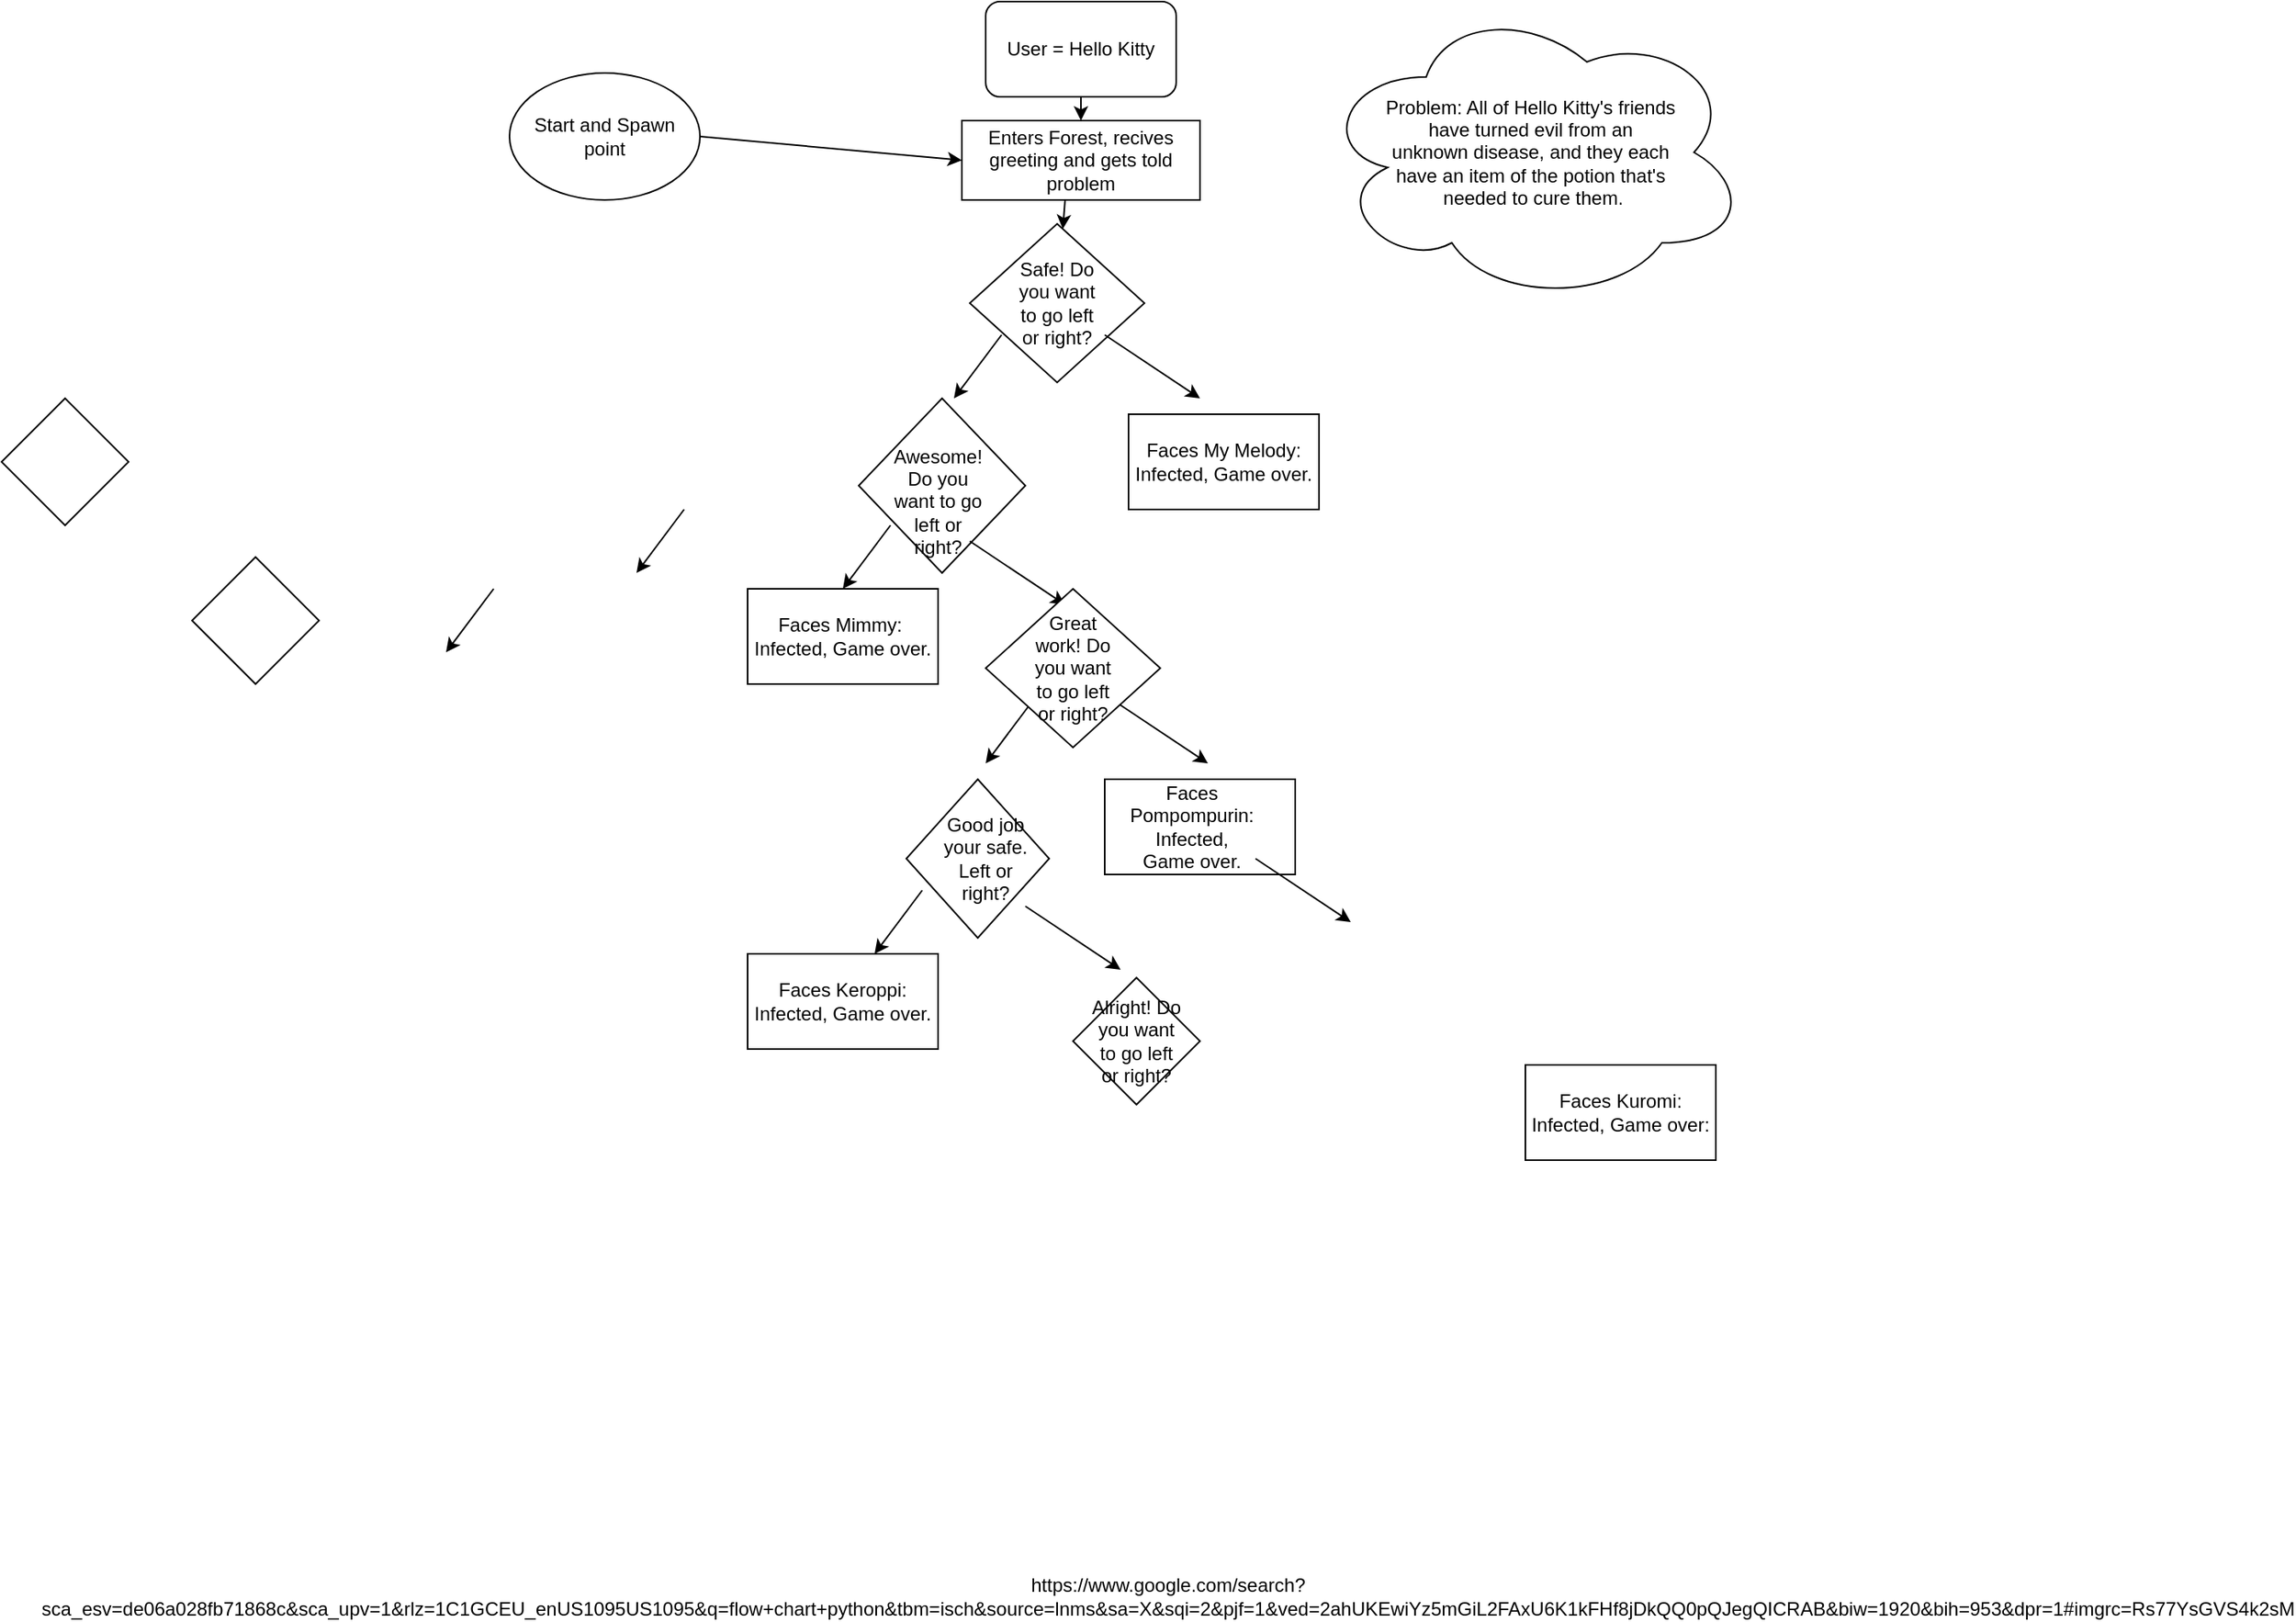 <mxfile version="24.2.5" type="github">
  <diagram name="Page-1" id="5LlEbIMTyORBuogDaFjC">
    <mxGraphModel dx="1525" dy="751" grid="1" gridSize="10" guides="1" tooltips="1" connect="1" arrows="1" fold="1" page="1" pageScale="1" pageWidth="850" pageHeight="1100" math="0" shadow="0">
      <root>
        <mxCell id="0" />
        <mxCell id="1" parent="0" />
        <mxCell id="_NxTg8_wLGh0XsBcsqda-1" value="User = Hello Kitty" style="rounded=1;whiteSpace=wrap;html=1;" parent="1" vertex="1">
          <mxGeometry x="330" y="10" width="120" height="60" as="geometry" />
        </mxCell>
        <mxCell id="_NxTg8_wLGh0XsBcsqda-2" value="" style="endArrow=classic;html=1;rounded=0;exitX=0.5;exitY=1;exitDx=0;exitDy=0;" parent="1" source="_NxTg8_wLGh0XsBcsqda-1" target="_NxTg8_wLGh0XsBcsqda-3" edge="1">
          <mxGeometry width="50" height="50" relative="1" as="geometry">
            <mxPoint x="400" y="430" as="sourcePoint" />
            <mxPoint x="390" y="190" as="targetPoint" />
          </mxGeometry>
        </mxCell>
        <mxCell id="_NxTg8_wLGh0XsBcsqda-3" value="Enters Forest, recives greeting and gets told problem" style="rounded=0;whiteSpace=wrap;html=1;" parent="1" vertex="1">
          <mxGeometry x="315" y="85" width="150" height="50" as="geometry" />
        </mxCell>
        <mxCell id="_NxTg8_wLGh0XsBcsqda-6" style="edgeStyle=orthogonalEdgeStyle;rounded=0;orthogonalLoop=1;jettySize=auto;html=1;exitX=0.5;exitY=1;exitDx=0;exitDy=0;" parent="1" edge="1">
          <mxGeometry relative="1" as="geometry">
            <mxPoint x="40" y="290" as="sourcePoint" />
            <mxPoint x="40" y="290" as="targetPoint" />
          </mxGeometry>
        </mxCell>
        <mxCell id="7879TOK5EqhNazuiK5TY-4" value="Faces My Melody:&lt;div&gt;Infected, Game over.&lt;/div&gt;" style="rounded=0;whiteSpace=wrap;html=1;" parent="1" vertex="1">
          <mxGeometry x="420" y="270" width="120" height="60" as="geometry" />
        </mxCell>
        <mxCell id="tEx5Qb1VozVaRzZuJDBV-4" value="Faces Mimmy:&amp;nbsp;&lt;div&gt;Infected, Game over.&lt;/div&gt;" style="rounded=0;whiteSpace=wrap;html=1;" parent="1" vertex="1">
          <mxGeometry x="180" y="380" width="120" height="60" as="geometry" />
        </mxCell>
        <mxCell id="tEx5Qb1VozVaRzZuJDBV-18" value="Faces Keroppi: Infected, Game over." style="rounded=0;whiteSpace=wrap;html=1;" parent="1" vertex="1">
          <mxGeometry x="180" y="610" width="120" height="60" as="geometry" />
        </mxCell>
        <mxCell id="GIQqniiIVt0HV621rGbp-3" value="Faces Kuromi: Infected, Game over:" style="rounded=0;whiteSpace=wrap;html=1;" parent="1" vertex="1">
          <mxGeometry x="670" y="680" width="120" height="60" as="geometry" />
        </mxCell>
        <mxCell id="GIQqniiIVt0HV621rGbp-4" value="" style="rounded=0;whiteSpace=wrap;html=1;" parent="1" vertex="1">
          <mxGeometry x="405" y="500" width="120" height="60" as="geometry" />
        </mxCell>
        <mxCell id="7PJfbnYGz-ancqn9hBVP-5" value="Start and Spawn point" style="ellipse;whiteSpace=wrap;html=1;" parent="1" vertex="1">
          <mxGeometry x="30" y="55" width="120" height="80" as="geometry" />
        </mxCell>
        <mxCell id="7PJfbnYGz-ancqn9hBVP-6" value="" style="endArrow=classic;html=1;rounded=0;exitX=1;exitY=0.5;exitDx=0;exitDy=0;entryX=0;entryY=0.5;entryDx=0;entryDy=0;" parent="1" source="7PJfbnYGz-ancqn9hBVP-5" target="_NxTg8_wLGh0XsBcsqda-3" edge="1">
          <mxGeometry width="50" height="50" relative="1" as="geometry">
            <mxPoint x="240" y="39.5" as="sourcePoint" />
            <mxPoint x="290" y="39.5" as="targetPoint" />
          </mxGeometry>
        </mxCell>
        <mxCell id="7PJfbnYGz-ancqn9hBVP-7" value="Problem: All of Hello Kitty&#39;s friends&amp;nbsp;&lt;div&gt;have turned evil from an&amp;nbsp;&lt;/div&gt;&lt;div&gt;unknown disease, and they each&amp;nbsp;&lt;/div&gt;&lt;div&gt;have an item of the potion that&#39;s&amp;nbsp;&lt;/div&gt;&lt;div&gt;needed to cure them.&lt;/div&gt;" style="ellipse;shape=cloud;whiteSpace=wrap;html=1;" parent="1" vertex="1">
          <mxGeometry x="540" y="10" width="270" height="190" as="geometry" />
        </mxCell>
        <mxCell id="7PJfbnYGz-ancqn9hBVP-8" value="" style="rhombus;whiteSpace=wrap;html=1;" parent="1" vertex="1">
          <mxGeometry x="320" y="150" width="110" height="100" as="geometry" />
        </mxCell>
        <mxCell id="7PJfbnYGz-ancqn9hBVP-9" value="https://www.google.com/search?sca_esv=de06a028fb71868c&amp;amp;sca_upv=1&amp;amp;rlz=1C1GCEU_enUS1095US1095&amp;amp;q=flow+chart+python&amp;amp;tbm=isch&amp;amp;source=lnms&amp;amp;sa=X&amp;amp;sqi=2&amp;amp;pjf=1&amp;amp;ved=2ahUKEwiYz5mGiL2FAxU6K1kFHf8jDkQQ0pQJegQICRAB&amp;amp;biw=1920&amp;amp;bih=953&amp;amp;dpr=1#imgrc=Rs77YsGVS4k2sM" style="text;strokeColor=none;align=center;fillColor=none;html=1;verticalAlign=middle;whiteSpace=wrap;rounded=0;" parent="1" vertex="1">
          <mxGeometry x="415" y="1000" width="60" height="30" as="geometry" />
        </mxCell>
        <mxCell id="7PJfbnYGz-ancqn9hBVP-10" value="Safe! Do you want to go left or right?" style="text;strokeColor=none;align=center;fillColor=none;html=1;verticalAlign=middle;whiteSpace=wrap;rounded=0;" parent="1" vertex="1">
          <mxGeometry x="345" y="185" width="60" height="30" as="geometry" />
        </mxCell>
        <mxCell id="7PJfbnYGz-ancqn9hBVP-11" value="" style="endArrow=classic;html=1;rounded=0;" parent="1" target="7PJfbnYGz-ancqn9hBVP-8" edge="1">
          <mxGeometry width="50" height="50" relative="1" as="geometry">
            <mxPoint x="380" y="135" as="sourcePoint" />
            <mxPoint x="380" y="155" as="targetPoint" />
          </mxGeometry>
        </mxCell>
        <mxCell id="7PJfbnYGz-ancqn9hBVP-13" value="" style="rhombus;whiteSpace=wrap;html=1;" parent="1" vertex="1">
          <mxGeometry x="-170" y="360" width="80" height="80" as="geometry" />
        </mxCell>
        <mxCell id="7PJfbnYGz-ancqn9hBVP-14" value="" style="rhombus;whiteSpace=wrap;html=1;" parent="1" vertex="1">
          <mxGeometry x="385" y="625" width="80" height="80" as="geometry" />
        </mxCell>
        <mxCell id="7PJfbnYGz-ancqn9hBVP-15" value="" style="rhombus;whiteSpace=wrap;html=1;" parent="1" vertex="1">
          <mxGeometry x="280" y="500" width="90" height="100" as="geometry" />
        </mxCell>
        <mxCell id="7PJfbnYGz-ancqn9hBVP-16" value="" style="rhombus;whiteSpace=wrap;html=1;" parent="1" vertex="1">
          <mxGeometry x="-290" y="260" width="80" height="80" as="geometry" />
        </mxCell>
        <mxCell id="7PJfbnYGz-ancqn9hBVP-17" value="" style="rhombus;whiteSpace=wrap;html=1;" parent="1" vertex="1">
          <mxGeometry x="250" y="260" width="105" height="110" as="geometry" />
        </mxCell>
        <mxCell id="7PJfbnYGz-ancqn9hBVP-18" value="" style="endArrow=classic;html=1;rounded=0;" parent="1" edge="1">
          <mxGeometry width="50" height="50" relative="1" as="geometry">
            <mxPoint x="405" y="220" as="sourcePoint" />
            <mxPoint x="465" y="260" as="targetPoint" />
            <Array as="points">
              <mxPoint x="465" y="260" />
            </Array>
          </mxGeometry>
        </mxCell>
        <mxCell id="7PJfbnYGz-ancqn9hBVP-20" value="" style="endArrow=classic;html=1;rounded=0;" parent="1" edge="1">
          <mxGeometry width="50" height="50" relative="1" as="geometry">
            <mxPoint x="500" y="550" as="sourcePoint" />
            <mxPoint x="560" y="590" as="targetPoint" />
            <Array as="points">
              <mxPoint x="560" y="590" />
            </Array>
          </mxGeometry>
        </mxCell>
        <mxCell id="7PJfbnYGz-ancqn9hBVP-21" value="" style="endArrow=classic;html=1;rounded=0;" parent="1" edge="1">
          <mxGeometry width="50" height="50" relative="1" as="geometry">
            <mxPoint x="340" y="220" as="sourcePoint" />
            <mxPoint x="310" y="260" as="targetPoint" />
            <Array as="points">
              <mxPoint x="310" y="260" />
            </Array>
          </mxGeometry>
        </mxCell>
        <mxCell id="7PJfbnYGz-ancqn9hBVP-22" value="" style="endArrow=classic;html=1;rounded=0;" parent="1" edge="1">
          <mxGeometry width="50" height="50" relative="1" as="geometry">
            <mxPoint x="320" y="350" as="sourcePoint" />
            <mxPoint x="380" y="390" as="targetPoint" />
            <Array as="points">
              <mxPoint x="380" y="390" />
            </Array>
          </mxGeometry>
        </mxCell>
        <mxCell id="7PJfbnYGz-ancqn9hBVP-23" value="" style="endArrow=classic;html=1;rounded=0;" parent="1" edge="1">
          <mxGeometry width="50" height="50" relative="1" as="geometry">
            <mxPoint x="410" y="450" as="sourcePoint" />
            <mxPoint x="470" y="490" as="targetPoint" />
            <Array as="points">
              <mxPoint x="470" y="490" />
            </Array>
          </mxGeometry>
        </mxCell>
        <mxCell id="7PJfbnYGz-ancqn9hBVP-24" value="Awesome! Do you want to go left or right?" style="text;strokeColor=none;align=center;fillColor=none;html=1;verticalAlign=middle;whiteSpace=wrap;rounded=0;" parent="1" vertex="1">
          <mxGeometry x="270" y="310" width="60" height="30" as="geometry" />
        </mxCell>
        <mxCell id="EOdqMSnJ5QibezlsffoA-1" value="" style="endArrow=classic;html=1;rounded=0;" edge="1" parent="1">
          <mxGeometry width="50" height="50" relative="1" as="geometry">
            <mxPoint x="270" y="340" as="sourcePoint" />
            <mxPoint x="240" y="380" as="targetPoint" />
            <Array as="points">
              <mxPoint x="240" y="380" />
            </Array>
          </mxGeometry>
        </mxCell>
        <mxCell id="EOdqMSnJ5QibezlsffoA-2" value="Faces Pompompurin:&lt;div&gt;Infected, Game over.&lt;/div&gt;" style="text;strokeColor=none;align=center;fillColor=none;html=1;verticalAlign=middle;whiteSpace=wrap;rounded=0;" vertex="1" parent="1">
          <mxGeometry x="430" y="515" width="60" height="30" as="geometry" />
        </mxCell>
        <mxCell id="EOdqMSnJ5QibezlsffoA-3" value="" style="endArrow=classic;html=1;rounded=0;" edge="1" parent="1">
          <mxGeometry width="50" height="50" relative="1" as="geometry">
            <mxPoint x="360" y="450" as="sourcePoint" />
            <mxPoint x="330" y="490" as="targetPoint" />
            <Array as="points">
              <mxPoint x="330" y="490" />
            </Array>
          </mxGeometry>
        </mxCell>
        <mxCell id="EOdqMSnJ5QibezlsffoA-4" value="" style="rhombus;whiteSpace=wrap;html=1;" vertex="1" parent="1">
          <mxGeometry x="330" y="380" width="110" height="100" as="geometry" />
        </mxCell>
        <mxCell id="EOdqMSnJ5QibezlsffoA-5" value="Great work! Do you want to go left or right?" style="text;strokeColor=none;align=center;fillColor=none;html=1;verticalAlign=middle;whiteSpace=wrap;rounded=0;" vertex="1" parent="1">
          <mxGeometry x="355" y="415" width="60" height="30" as="geometry" />
        </mxCell>
        <mxCell id="EOdqMSnJ5QibezlsffoA-6" value="" style="endArrow=classic;html=1;rounded=0;" edge="1" parent="1">
          <mxGeometry width="50" height="50" relative="1" as="geometry">
            <mxPoint x="355" y="580" as="sourcePoint" />
            <mxPoint x="415" y="620" as="targetPoint" />
            <Array as="points">
              <mxPoint x="415" y="620" />
            </Array>
          </mxGeometry>
        </mxCell>
        <mxCell id="EOdqMSnJ5QibezlsffoA-7" value="" style="endArrow=classic;html=1;rounded=0;" edge="1" parent="1">
          <mxGeometry width="50" height="50" relative="1" as="geometry">
            <mxPoint x="20" y="380" as="sourcePoint" />
            <mxPoint x="-10" y="420" as="targetPoint" />
            <Array as="points">
              <mxPoint x="-10" y="420" />
            </Array>
          </mxGeometry>
        </mxCell>
        <mxCell id="EOdqMSnJ5QibezlsffoA-9" value="" style="endArrow=classic;html=1;rounded=0;" edge="1" parent="1">
          <mxGeometry width="50" height="50" relative="1" as="geometry">
            <mxPoint x="140" y="330" as="sourcePoint" />
            <mxPoint x="110" y="370" as="targetPoint" />
            <Array as="points">
              <mxPoint x="110" y="370" />
            </Array>
          </mxGeometry>
        </mxCell>
        <mxCell id="EOdqMSnJ5QibezlsffoA-10" value="" style="endArrow=classic;html=1;rounded=0;" edge="1" parent="1">
          <mxGeometry width="50" height="50" relative="1" as="geometry">
            <mxPoint x="290" y="570" as="sourcePoint" />
            <mxPoint x="260" y="610" as="targetPoint" />
            <Array as="points">
              <mxPoint x="260" y="610" />
            </Array>
          </mxGeometry>
        </mxCell>
        <mxCell id="EOdqMSnJ5QibezlsffoA-12" value="Good job your safe. Left or right?" style="text;strokeColor=none;align=center;fillColor=none;html=1;verticalAlign=middle;whiteSpace=wrap;rounded=0;" vertex="1" parent="1">
          <mxGeometry x="300" y="535" width="60" height="30" as="geometry" />
        </mxCell>
        <mxCell id="EOdqMSnJ5QibezlsffoA-14" value="Alright! Do you want to go left or right?" style="text;strokeColor=none;align=center;fillColor=none;html=1;verticalAlign=middle;whiteSpace=wrap;rounded=0;" vertex="1" parent="1">
          <mxGeometry x="395" y="650" width="60" height="30" as="geometry" />
        </mxCell>
      </root>
    </mxGraphModel>
  </diagram>
</mxfile>
